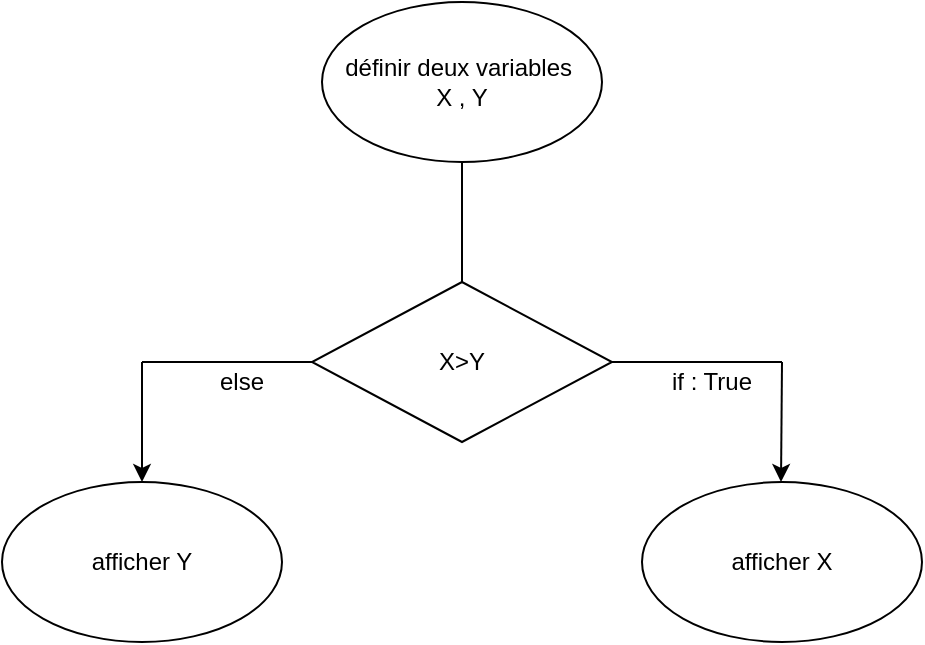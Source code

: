 <mxfile version="13.5.1" type="github">
  <diagram id="kg3h4p2DxALflZ2OdesF" name="Page-1">
    <mxGraphModel dx="868" dy="531" grid="1" gridSize="10" guides="1" tooltips="1" connect="1" arrows="1" fold="1" page="1" pageScale="1" pageWidth="827" pageHeight="1169" math="0" shadow="0">
      <root>
        <mxCell id="0" />
        <mxCell id="1" parent="0" />
        <mxCell id="MWFNqAOH7jw8AL1K1xdl-1" value="définir deux variables&amp;nbsp;&lt;br&gt;X , Y" style="ellipse;whiteSpace=wrap;html=1;" vertex="1" parent="1">
          <mxGeometry x="330" y="40" width="140" height="80" as="geometry" />
        </mxCell>
        <mxCell id="MWFNqAOH7jw8AL1K1xdl-2" value="X&amp;gt;Y" style="rhombus;whiteSpace=wrap;html=1;" vertex="1" parent="1">
          <mxGeometry x="325" y="180" width="150" height="80" as="geometry" />
        </mxCell>
        <mxCell id="MWFNqAOH7jw8AL1K1xdl-4" value="afficher Y" style="ellipse;whiteSpace=wrap;html=1;" vertex="1" parent="1">
          <mxGeometry x="170" y="280" width="140" height="80" as="geometry" />
        </mxCell>
        <mxCell id="MWFNqAOH7jw8AL1K1xdl-8" value="" style="endArrow=none;html=1;entryX=0;entryY=0.5;entryDx=0;entryDy=0;strokeColor=#000000;" edge="1" parent="1" target="MWFNqAOH7jw8AL1K1xdl-2">
          <mxGeometry width="50" height="50" relative="1" as="geometry">
            <mxPoint x="240" y="220" as="sourcePoint" />
            <mxPoint x="440" y="250" as="targetPoint" />
          </mxGeometry>
        </mxCell>
        <mxCell id="MWFNqAOH7jw8AL1K1xdl-9" value="" style="endArrow=none;html=1;entryX=0;entryY=0.5;entryDx=0;entryDy=0;strokeColor=#000000;" edge="1" parent="1" target="MWFNqAOH7jw8AL1K1xdl-2">
          <mxGeometry width="50" height="50" relative="1" as="geometry">
            <mxPoint x="260" y="220" as="sourcePoint" />
            <mxPoint x="325" y="220" as="targetPoint" />
          </mxGeometry>
        </mxCell>
        <mxCell id="MWFNqAOH7jw8AL1K1xdl-11" value="" style="endArrow=none;html=1;strokeColor=#000000;entryX=1;entryY=0.5;entryDx=0;entryDy=0;" edge="1" parent="1" target="MWFNqAOH7jw8AL1K1xdl-2">
          <mxGeometry width="50" height="50" relative="1" as="geometry">
            <mxPoint x="560" y="220" as="sourcePoint" />
            <mxPoint x="440" y="250" as="targetPoint" />
          </mxGeometry>
        </mxCell>
        <mxCell id="MWFNqAOH7jw8AL1K1xdl-15" value="afficher X" style="ellipse;whiteSpace=wrap;html=1;" vertex="1" parent="1">
          <mxGeometry x="490" y="280" width="140" height="80" as="geometry" />
        </mxCell>
        <mxCell id="MWFNqAOH7jw8AL1K1xdl-16" value="" style="endArrow=classic;html=1;strokeColor=#000000;" edge="1" parent="1">
          <mxGeometry width="50" height="50" relative="1" as="geometry">
            <mxPoint x="240" y="220" as="sourcePoint" />
            <mxPoint x="240" y="280" as="targetPoint" />
          </mxGeometry>
        </mxCell>
        <mxCell id="MWFNqAOH7jw8AL1K1xdl-17" value="" style="endArrow=classic;html=1;strokeColor=#000000;" edge="1" parent="1">
          <mxGeometry width="50" height="50" relative="1" as="geometry">
            <mxPoint x="560" y="220" as="sourcePoint" />
            <mxPoint x="559.5" y="280" as="targetPoint" />
          </mxGeometry>
        </mxCell>
        <mxCell id="MWFNqAOH7jw8AL1K1xdl-18" value="" style="endArrow=none;html=1;strokeColor=#000000;entryX=0.5;entryY=1;entryDx=0;entryDy=0;exitX=0.5;exitY=0;exitDx=0;exitDy=0;" edge="1" parent="1" source="MWFNqAOH7jw8AL1K1xdl-2" target="MWFNqAOH7jw8AL1K1xdl-1">
          <mxGeometry width="50" height="50" relative="1" as="geometry">
            <mxPoint x="389" y="180" as="sourcePoint" />
            <mxPoint x="439" y="130" as="targetPoint" />
          </mxGeometry>
        </mxCell>
        <mxCell id="MWFNqAOH7jw8AL1K1xdl-19" value="if : True" style="text;html=1;strokeColor=none;fillColor=none;align=center;verticalAlign=middle;whiteSpace=wrap;rounded=0;" vertex="1" parent="1">
          <mxGeometry x="490" y="220" width="70" height="20" as="geometry" />
        </mxCell>
        <mxCell id="MWFNqAOH7jw8AL1K1xdl-20" value="else" style="text;html=1;strokeColor=none;fillColor=none;align=center;verticalAlign=middle;whiteSpace=wrap;rounded=0;" vertex="1" parent="1">
          <mxGeometry x="255" y="220" width="70" height="20" as="geometry" />
        </mxCell>
      </root>
    </mxGraphModel>
  </diagram>
</mxfile>
